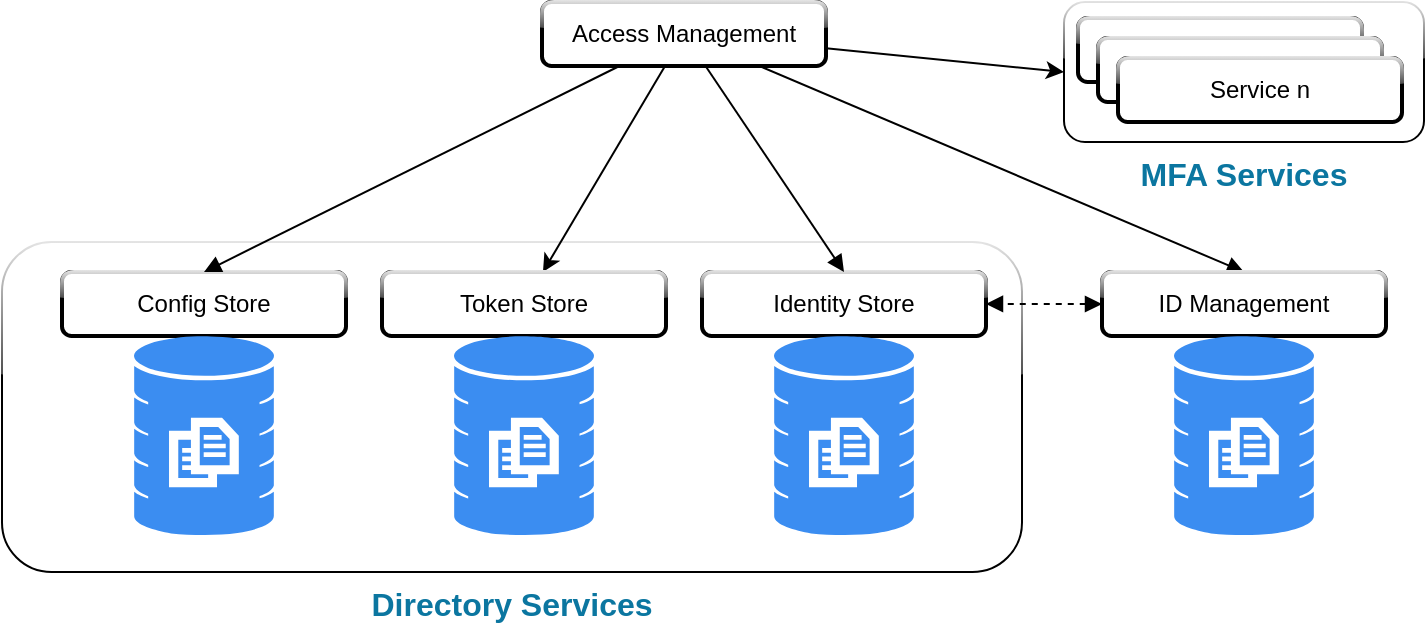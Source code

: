 <mxfile version="24.6.4" type="device">
  <diagram name="Seite-1" id="BAuRF0Urq9oWF-A2XyVz">
    <mxGraphModel dx="1709" dy="991" grid="1" gridSize="10" guides="1" tooltips="1" connect="1" arrows="1" fold="1" page="1" pageScale="1" pageWidth="827" pageHeight="1169" math="0" shadow="0">
      <root>
        <mxCell id="0" />
        <mxCell id="1" parent="0" />
        <mxCell id="XHqT9A-TYzLVn2Tncvp0-15" value="MFA Services" style="rounded=1;whiteSpace=wrap;html=1;glass=1;labelPosition=center;verticalLabelPosition=bottom;align=center;verticalAlign=top;shadow=0;fontSize=16;fontColor=#0B76A0;fontStyle=1;textShadow=0;" vertex="1" parent="1">
          <mxGeometry x="621" y="440" width="180" height="70" as="geometry" />
        </mxCell>
        <mxCell id="jisPjVKA86o9KqslHkJf-17" value="Directory Services" style="rounded=1;whiteSpace=wrap;html=1;glass=1;labelPosition=center;verticalLabelPosition=bottom;align=center;verticalAlign=top;shadow=0;fontSize=16;fontColor=#0B76A0;fontStyle=1;textShadow=0;" parent="1" vertex="1">
          <mxGeometry x="90" y="560" width="510" height="165" as="geometry" />
        </mxCell>
        <mxCell id="jisPjVKA86o9KqslHkJf-15" style="startArrow=none;endArrow=block;entryX=0.5;entryY=0;entryDx=0;entryDy=0;shadow=0;textShadow=0;" parent="1" source="2" target="jisPjVKA86o9KqslHkJf-14" edge="1">
          <mxGeometry relative="1" as="geometry" />
        </mxCell>
        <mxCell id="jisPjVKA86o9KqslHkJf-27" style="rounded=0;orthogonalLoop=1;jettySize=auto;html=1;shadow=0;textShadow=0;" parent="1" source="2" target="jisPjVKA86o9KqslHkJf-24" edge="1">
          <mxGeometry relative="1" as="geometry" />
        </mxCell>
        <mxCell id="XHqT9A-TYzLVn2Tncvp0-17" style="rounded=0;orthogonalLoop=1;jettySize=auto;html=1;entryX=0;entryY=0.5;entryDx=0;entryDy=0;" edge="1" parent="1" source="2" target="XHqT9A-TYzLVn2Tncvp0-15">
          <mxGeometry relative="1" as="geometry" />
        </mxCell>
        <mxCell id="2" value="Access Management" style="whiteSpace=wrap;strokeWidth=2;glass=1;rounded=1;shadow=0;textShadow=0;" parent="1" vertex="1">
          <mxGeometry x="360" y="440" width="142" height="32" as="geometry" />
        </mxCell>
        <mxCell id="jisPjVKA86o9KqslHkJf-14" value="ID Management" style="whiteSpace=wrap;strokeWidth=2;glass=1;rounded=1;shadow=0;textShadow=0;" parent="1" vertex="1">
          <mxGeometry x="640" y="575" width="142" height="32" as="geometry" />
        </mxCell>
        <mxCell id="jisPjVKA86o9KqslHkJf-19" value="Identity Store" style="whiteSpace=wrap;strokeWidth=2;glass=1;rounded=1;shadow=0;textShadow=0;" parent="1" vertex="1">
          <mxGeometry x="440" y="574.997" width="142" height="32" as="geometry" />
        </mxCell>
        <mxCell id="jisPjVKA86o9KqslHkJf-20" value="Config Store" style="whiteSpace=wrap;strokeWidth=2;glass=1;rounded=1;shadow=0;textShadow=0;" parent="1" vertex="1">
          <mxGeometry x="120" y="574.997" width="142" height="32" as="geometry" />
        </mxCell>
        <mxCell id="jisPjVKA86o9KqslHkJf-21" value="" style="html=1;aspect=fixed;strokeColor=none;shadow=0;fillColor=#3B8DF1;verticalAlign=top;labelPosition=center;verticalLabelPosition=bottom;shape=mxgraph.gcp2.database_3;textShadow=0;" parent="1" vertex="1">
          <mxGeometry x="676" y="607" width="70" height="100" as="geometry" />
        </mxCell>
        <mxCell id="jisPjVKA86o9KqslHkJf-22" value="" style="html=1;aspect=fixed;strokeColor=none;shadow=0;fillColor=#3B8DF1;verticalAlign=top;labelPosition=center;verticalLabelPosition=bottom;shape=mxgraph.gcp2.database_3;textShadow=0;" parent="1" vertex="1">
          <mxGeometry x="156" y="607" width="70" height="100" as="geometry" />
        </mxCell>
        <mxCell id="jisPjVKA86o9KqslHkJf-23" value="" style="html=1;aspect=fixed;strokeColor=none;shadow=0;fillColor=#3B8DF1;verticalAlign=top;labelPosition=center;verticalLabelPosition=bottom;shape=mxgraph.gcp2.database_3;textShadow=0;" parent="1" vertex="1">
          <mxGeometry x="476" y="607" width="70" height="100" as="geometry" />
        </mxCell>
        <mxCell id="jisPjVKA86o9KqslHkJf-24" value="Token Store" style="whiteSpace=wrap;strokeWidth=2;glass=1;rounded=1;shadow=0;textShadow=0;" parent="1" vertex="1">
          <mxGeometry x="280" y="574.997" width="142" height="32" as="geometry" />
        </mxCell>
        <mxCell id="jisPjVKA86o9KqslHkJf-25" value="" style="html=1;aspect=fixed;strokeColor=none;shadow=0;fillColor=#3B8DF1;verticalAlign=top;labelPosition=center;verticalLabelPosition=bottom;shape=mxgraph.gcp2.database_3;textShadow=0;" parent="1" vertex="1">
          <mxGeometry x="316" y="607" width="70" height="100" as="geometry" />
        </mxCell>
        <mxCell id="8" value="" style="startArrow=none;endArrow=block;entryX=0.5;entryY=0;entryDx=0;entryDy=0;shadow=0;textShadow=0;" parent="1" source="2" target="jisPjVKA86o9KqslHkJf-20" edge="1">
          <mxGeometry relative="1" as="geometry">
            <mxPoint x="400" y="425" as="sourcePoint" />
            <mxPoint x="377.5" y="545" as="targetPoint" />
          </mxGeometry>
        </mxCell>
        <mxCell id="9" value="" style="startArrow=none;endArrow=block;entryX=0.5;entryY=0;entryDx=0;entryDy=0;shadow=0;textShadow=0;" parent="1" source="2" target="jisPjVKA86o9KqslHkJf-19" edge="1">
          <mxGeometry relative="1" as="geometry">
            <mxPoint x="600" y="535" as="targetPoint" />
          </mxGeometry>
        </mxCell>
        <mxCell id="jisPjVKA86o9KqslHkJf-26" style="startArrow=block;endArrow=block;dashed=1;shadow=0;entryX=1;entryY=0.5;entryDx=0;entryDy=0;exitX=0;exitY=0.5;exitDx=0;exitDy=0;textShadow=0;" parent="1" source="jisPjVKA86o9KqslHkJf-14" target="jisPjVKA86o9KqslHkJf-19" edge="1">
          <mxGeometry relative="1" as="geometry">
            <mxPoint x="880" y="480" as="sourcePoint" />
          </mxGeometry>
        </mxCell>
        <mxCell id="XHqT9A-TYzLVn2Tncvp0-16" value="" style="group" vertex="1" connectable="0" parent="1">
          <mxGeometry x="628" y="448" width="162" height="52" as="geometry" />
        </mxCell>
        <mxCell id="XHqT9A-TYzLVn2Tncvp0-10" value="service 1" style="whiteSpace=wrap;strokeWidth=2;glass=1;rounded=1;shadow=0;textShadow=0;labelBorderColor=none;" vertex="1" parent="XHqT9A-TYzLVn2Tncvp0-16">
          <mxGeometry width="142" height="32" as="geometry" />
        </mxCell>
        <mxCell id="XHqT9A-TYzLVn2Tncvp0-13" value="service ..." style="whiteSpace=wrap;strokeWidth=2;glass=1;rounded=1;shadow=0;textShadow=0;labelBorderColor=none;" vertex="1" parent="XHqT9A-TYzLVn2Tncvp0-16">
          <mxGeometry x="10" y="10" width="142" height="32" as="geometry" />
        </mxCell>
        <mxCell id="XHqT9A-TYzLVn2Tncvp0-14" value="Service n" style="whiteSpace=wrap;strokeWidth=2;glass=1;rounded=1;shadow=0;textShadow=0;labelBorderColor=none;" vertex="1" parent="XHqT9A-TYzLVn2Tncvp0-16">
          <mxGeometry x="20" y="20" width="142" height="32" as="geometry" />
        </mxCell>
      </root>
    </mxGraphModel>
  </diagram>
</mxfile>

